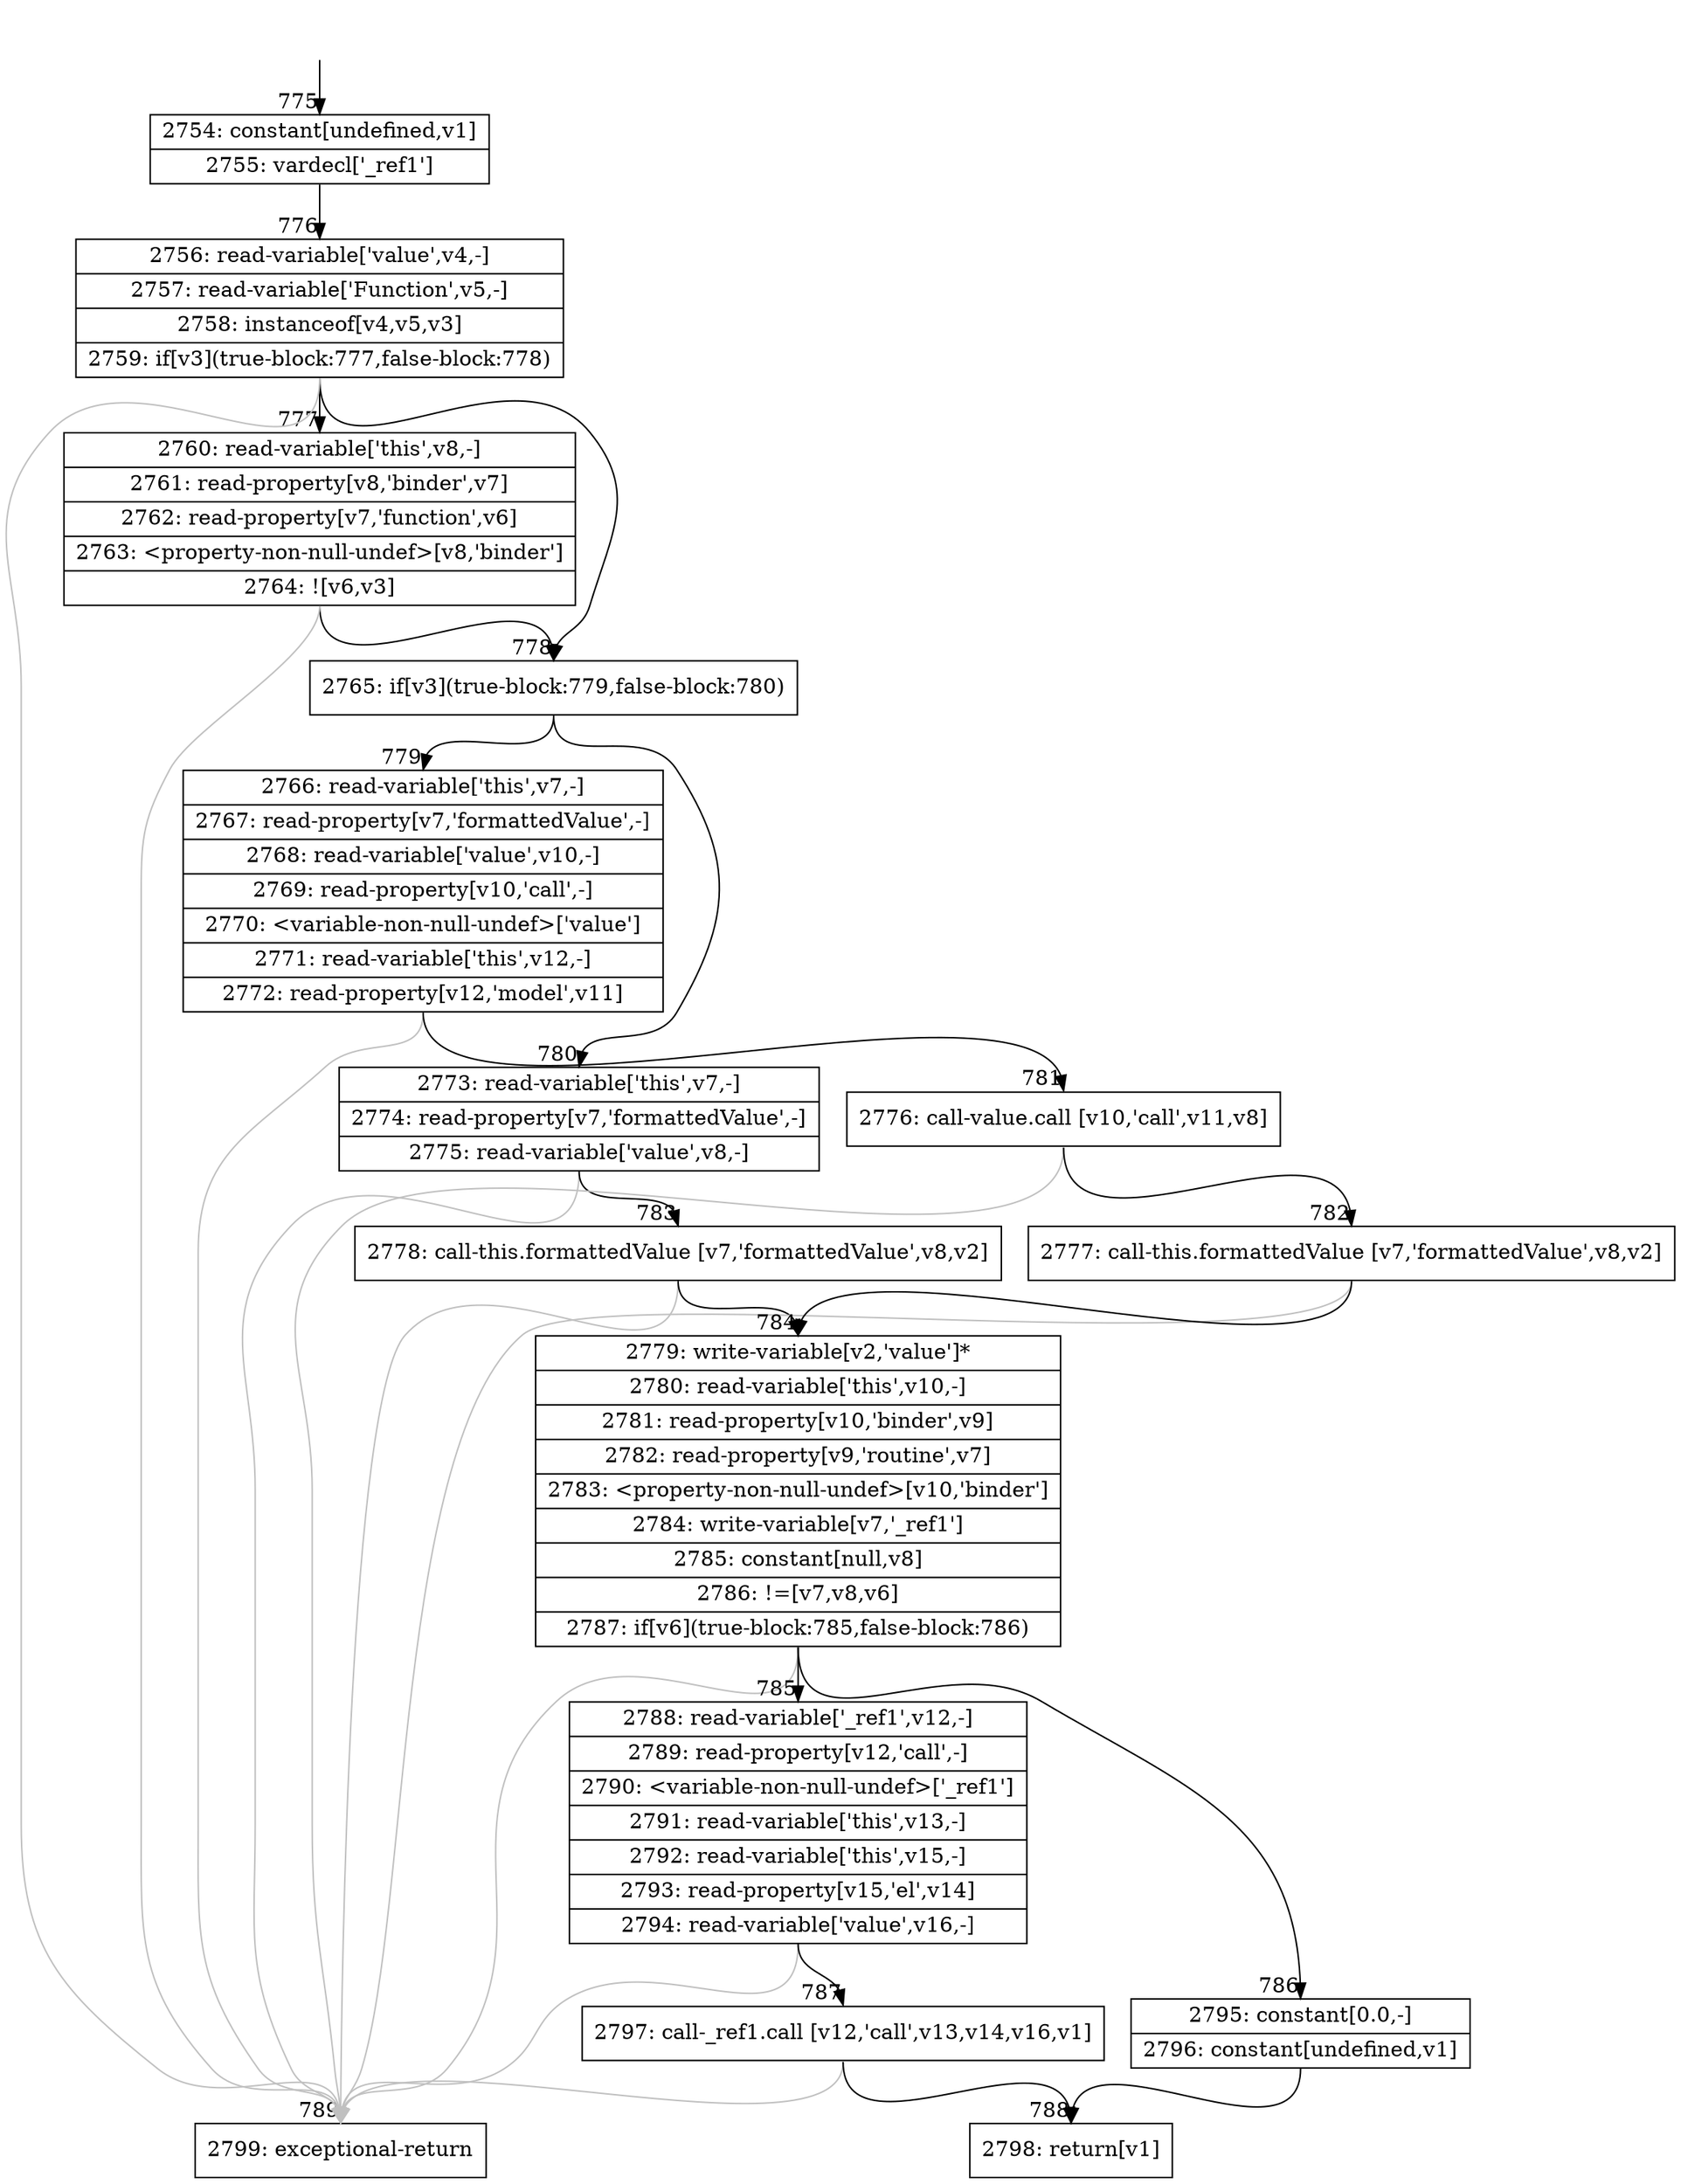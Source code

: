 digraph {
rankdir="TD"
BB_entry56[shape=none,label=""];
BB_entry56 -> BB775 [tailport=s, headport=n, headlabel="    775"]
BB775 [shape=record label="{2754: constant[undefined,v1]|2755: vardecl['_ref1']}" ] 
BB775 -> BB776 [tailport=s, headport=n, headlabel="      776"]
BB776 [shape=record label="{2756: read-variable['value',v4,-]|2757: read-variable['Function',v5,-]|2758: instanceof[v4,v5,v3]|2759: if[v3](true-block:777,false-block:778)}" ] 
BB776 -> BB778 [tailport=s, headport=n, headlabel="      778"]
BB776 -> BB777 [tailport=s, headport=n, headlabel="      777"]
BB776 -> BB789 [tailport=s, headport=n, color=gray, headlabel="      789"]
BB777 [shape=record label="{2760: read-variable['this',v8,-]|2761: read-property[v8,'binder',v7]|2762: read-property[v7,'function',v6]|2763: \<property-non-null-undef\>[v8,'binder']|2764: ![v6,v3]}" ] 
BB777 -> BB778 [tailport=s, headport=n]
BB777 -> BB789 [tailport=s, headport=n, color=gray]
BB778 [shape=record label="{2765: if[v3](true-block:779,false-block:780)}" ] 
BB778 -> BB779 [tailport=s, headport=n, headlabel="      779"]
BB778 -> BB780 [tailport=s, headport=n, headlabel="      780"]
BB779 [shape=record label="{2766: read-variable['this',v7,-]|2767: read-property[v7,'formattedValue',-]|2768: read-variable['value',v10,-]|2769: read-property[v10,'call',-]|2770: \<variable-non-null-undef\>['value']|2771: read-variable['this',v12,-]|2772: read-property[v12,'model',v11]}" ] 
BB779 -> BB781 [tailport=s, headport=n, headlabel="      781"]
BB779 -> BB789 [tailport=s, headport=n, color=gray]
BB780 [shape=record label="{2773: read-variable['this',v7,-]|2774: read-property[v7,'formattedValue',-]|2775: read-variable['value',v8,-]}" ] 
BB780 -> BB783 [tailport=s, headport=n, headlabel="      783"]
BB780 -> BB789 [tailport=s, headport=n, color=gray]
BB781 [shape=record label="{2776: call-value.call [v10,'call',v11,v8]}" ] 
BB781 -> BB782 [tailport=s, headport=n, headlabel="      782"]
BB781 -> BB789 [tailport=s, headport=n, color=gray]
BB782 [shape=record label="{2777: call-this.formattedValue [v7,'formattedValue',v8,v2]}" ] 
BB782 -> BB784 [tailport=s, headport=n, headlabel="      784"]
BB782 -> BB789 [tailport=s, headport=n, color=gray]
BB783 [shape=record label="{2778: call-this.formattedValue [v7,'formattedValue',v8,v2]}" ] 
BB783 -> BB784 [tailport=s, headport=n]
BB783 -> BB789 [tailport=s, headport=n, color=gray]
BB784 [shape=record label="{2779: write-variable[v2,'value']*|2780: read-variable['this',v10,-]|2781: read-property[v10,'binder',v9]|2782: read-property[v9,'routine',v7]|2783: \<property-non-null-undef\>[v10,'binder']|2784: write-variable[v7,'_ref1']|2785: constant[null,v8]|2786: !=[v7,v8,v6]|2787: if[v6](true-block:785,false-block:786)}" ] 
BB784 -> BB785 [tailport=s, headport=n, headlabel="      785"]
BB784 -> BB786 [tailport=s, headport=n, headlabel="      786"]
BB784 -> BB789 [tailport=s, headport=n, color=gray]
BB785 [shape=record label="{2788: read-variable['_ref1',v12,-]|2789: read-property[v12,'call',-]|2790: \<variable-non-null-undef\>['_ref1']|2791: read-variable['this',v13,-]|2792: read-variable['this',v15,-]|2793: read-property[v15,'el',v14]|2794: read-variable['value',v16,-]}" ] 
BB785 -> BB787 [tailport=s, headport=n, headlabel="      787"]
BB785 -> BB789 [tailport=s, headport=n, color=gray]
BB786 [shape=record label="{2795: constant[0.0,-]|2796: constant[undefined,v1]}" ] 
BB786 -> BB788 [tailport=s, headport=n, headlabel="      788"]
BB787 [shape=record label="{2797: call-_ref1.call [v12,'call',v13,v14,v16,v1]}" ] 
BB787 -> BB788 [tailport=s, headport=n]
BB787 -> BB789 [tailport=s, headport=n, color=gray]
BB788 [shape=record label="{2798: return[v1]}" ] 
BB789 [shape=record label="{2799: exceptional-return}" ] 
//#$~ 636
}
